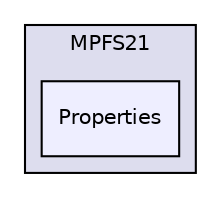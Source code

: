digraph "C:/Users/mainuser/Desktop/School/SeniorProject/EthKitTCP/Microchip/TCPIP Stack/Utilities/Source/MPFS21/MPFS21/Properties" {
  compound=true
  node [ fontsize="10", fontname="Helvetica"];
  edge [ labelfontsize="10", labelfontname="Helvetica"];
  subgraph clusterdir_7dec49806244e550b0e3a3e4a30e270f {
    graph [ bgcolor="#ddddee", pencolor="black", label="MPFS21" fontname="Helvetica", fontsize="10", URL="dir_7dec49806244e550b0e3a3e4a30e270f.html"]
  dir_2b8b4e5c413b4a524ceb42c8d9a7f7a1 [shape=box, label="Properties", style="filled", fillcolor="#eeeeff", pencolor="black", URL="dir_2b8b4e5c413b4a524ceb42c8d9a7f7a1.html"];
  }
}
